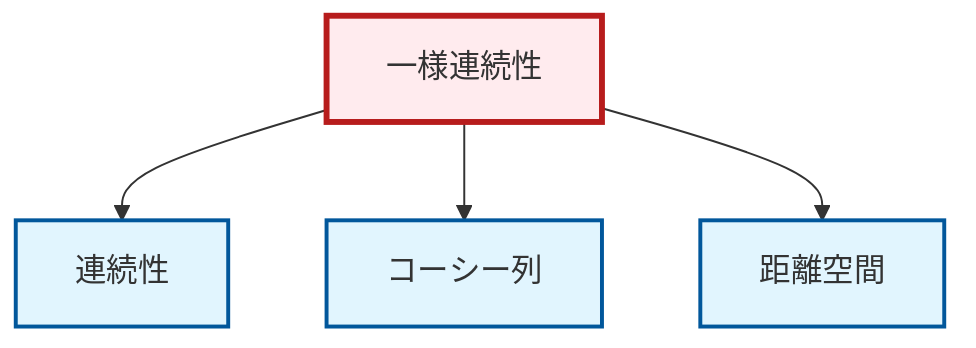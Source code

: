 graph TD
    classDef definition fill:#e1f5fe,stroke:#01579b,stroke-width:2px
    classDef theorem fill:#f3e5f5,stroke:#4a148c,stroke-width:2px
    classDef axiom fill:#fff3e0,stroke:#e65100,stroke-width:2px
    classDef example fill:#e8f5e9,stroke:#1b5e20,stroke-width:2px
    classDef current fill:#ffebee,stroke:#b71c1c,stroke-width:3px
    def-metric-space["距離空間"]:::definition
    def-uniform-continuity["一様連続性"]:::definition
    def-continuity["連続性"]:::definition
    def-cauchy-sequence["コーシー列"]:::definition
    def-uniform-continuity --> def-continuity
    def-uniform-continuity --> def-cauchy-sequence
    def-uniform-continuity --> def-metric-space
    class def-uniform-continuity current